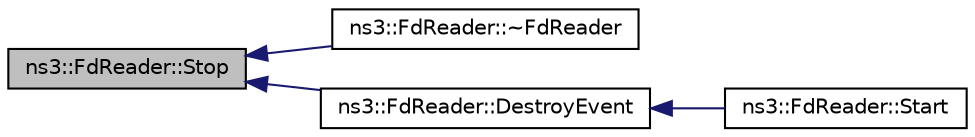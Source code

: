 digraph "ns3::FdReader::Stop"
{
  edge [fontname="Helvetica",fontsize="10",labelfontname="Helvetica",labelfontsize="10"];
  node [fontname="Helvetica",fontsize="10",shape=record];
  rankdir="LR";
  Node1 [label="ns3::FdReader::Stop",height=0.2,width=0.4,color="black", fillcolor="grey75", style="filled", fontcolor="black"];
  Node1 -> Node2 [dir="back",color="midnightblue",fontsize="10",style="solid"];
  Node2 [label="ns3::FdReader::~FdReader",height=0.2,width=0.4,color="black", fillcolor="white", style="filled",URL="$d1/dcf/classns3_1_1FdReader.html#ae69d0181118f371221ac3c339004314b"];
  Node1 -> Node3 [dir="back",color="midnightblue",fontsize="10",style="solid"];
  Node3 [label="ns3::FdReader::DestroyEvent",height=0.2,width=0.4,color="black", fillcolor="white", style="filled",URL="$d1/dcf/classns3_1_1FdReader.html#a7de041cbd9bfab170576ddd6fa83eea9"];
  Node3 -> Node4 [dir="back",color="midnightblue",fontsize="10",style="solid"];
  Node4 [label="ns3::FdReader::Start",height=0.2,width=0.4,color="black", fillcolor="white", style="filled",URL="$d1/dcf/classns3_1_1FdReader.html#aad8139555df8e9fd58e819f19547a42d"];
}
